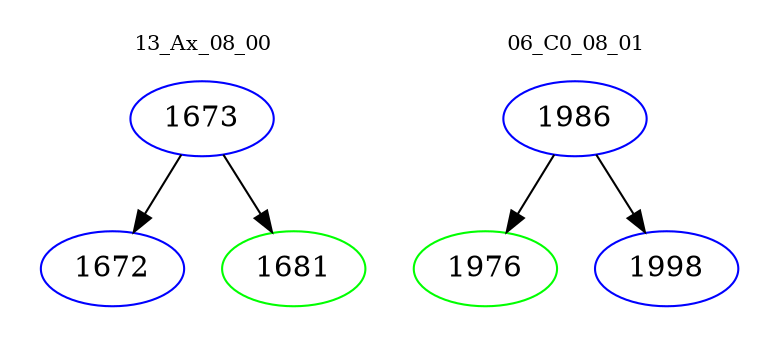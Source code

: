 digraph{
subgraph cluster_0 {
color = white
label = "13_Ax_08_00";
fontsize=10;
T0_1673 [label="1673", color="blue"]
T0_1673 -> T0_1672 [color="black"]
T0_1672 [label="1672", color="blue"]
T0_1673 -> T0_1681 [color="black"]
T0_1681 [label="1681", color="green"]
}
subgraph cluster_1 {
color = white
label = "06_C0_08_01";
fontsize=10;
T1_1986 [label="1986", color="blue"]
T1_1986 -> T1_1976 [color="black"]
T1_1976 [label="1976", color="green"]
T1_1986 -> T1_1998 [color="black"]
T1_1998 [label="1998", color="blue"]
}
}
